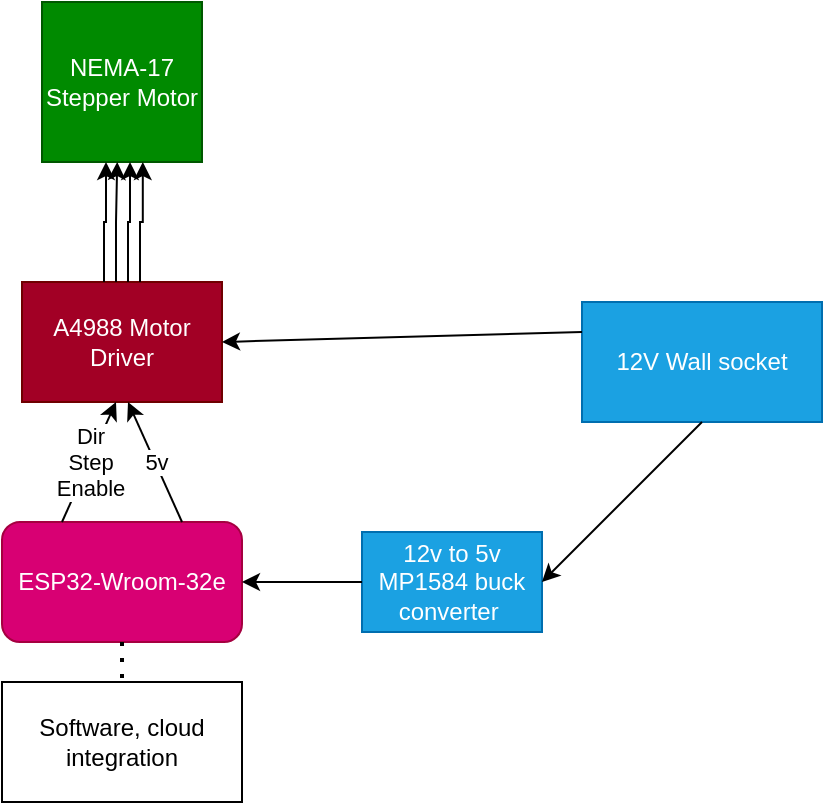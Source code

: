 <mxfile version="27.0.9">
  <diagram name="Page-1" id="5D2283ehkqkfbwSybast">
    <mxGraphModel dx="1188" dy="708" grid="1" gridSize="10" guides="1" tooltips="1" connect="1" arrows="1" fold="1" page="1" pageScale="1" pageWidth="850" pageHeight="1100" math="0" shadow="0">
      <root>
        <mxCell id="0" />
        <mxCell id="1" parent="0" />
        <mxCell id="4Jdkbdcl6v4ksWdkalp6-1" value="NEMA-17 Stepper Motor" style="whiteSpace=wrap;html=1;aspect=fixed;fillColor=#008a00;fontColor=#ffffff;strokeColor=#005700;points=[[0.4,1,0,0,0],[0.47,1,0,0,0],[0.55,1,0,0,0],[0.63,1,0,0,0]];" vertex="1" parent="1">
          <mxGeometry x="180" y="120" width="80" height="80" as="geometry" />
        </mxCell>
        <mxCell id="4Jdkbdcl6v4ksWdkalp6-2" value="A4988 Motor Driver" style="rounded=0;whiteSpace=wrap;html=1;fillColor=#a20025;fontColor=#ffffff;strokeColor=#6F0000;points=[[0.41,0,0,0,0],[0.47,0,0,0,0],[0.47,1,0,0,0],[0.53,0,0,0,0],[0.53,1,0,0,0],[0.59,0,0,0,0],[1,0.5,0,0,0]];" vertex="1" parent="1">
          <mxGeometry x="170" y="260" width="100" height="60" as="geometry" />
        </mxCell>
        <mxCell id="4Jdkbdcl6v4ksWdkalp6-9" style="edgeStyle=orthogonalEdgeStyle;rounded=0;orthogonalLoop=1;jettySize=auto;html=1;exitX=0.41;exitY=0;exitDx=0;exitDy=0;exitPerimeter=0;entryX=0.4;entryY=1;entryDx=0;entryDy=0;entryPerimeter=0;" edge="1" parent="1" source="4Jdkbdcl6v4ksWdkalp6-2" target="4Jdkbdcl6v4ksWdkalp6-1">
          <mxGeometry relative="1" as="geometry" />
        </mxCell>
        <mxCell id="4Jdkbdcl6v4ksWdkalp6-10" style="edgeStyle=orthogonalEdgeStyle;rounded=0;orthogonalLoop=1;jettySize=auto;html=1;exitX=0.47;exitY=0;exitDx=0;exitDy=0;exitPerimeter=0;entryX=0.47;entryY=1;entryDx=0;entryDy=0;entryPerimeter=0;" edge="1" parent="1" source="4Jdkbdcl6v4ksWdkalp6-2" target="4Jdkbdcl6v4ksWdkalp6-1">
          <mxGeometry relative="1" as="geometry" />
        </mxCell>
        <mxCell id="4Jdkbdcl6v4ksWdkalp6-11" style="edgeStyle=orthogonalEdgeStyle;rounded=0;orthogonalLoop=1;jettySize=auto;html=1;exitX=0.53;exitY=0;exitDx=0;exitDy=0;exitPerimeter=0;entryX=0.55;entryY=1;entryDx=0;entryDy=0;entryPerimeter=0;" edge="1" parent="1" source="4Jdkbdcl6v4ksWdkalp6-2" target="4Jdkbdcl6v4ksWdkalp6-1">
          <mxGeometry relative="1" as="geometry" />
        </mxCell>
        <mxCell id="4Jdkbdcl6v4ksWdkalp6-12" style="edgeStyle=orthogonalEdgeStyle;rounded=0;orthogonalLoop=1;jettySize=auto;html=1;exitX=0.59;exitY=0;exitDx=0;exitDy=0;exitPerimeter=0;entryX=0.63;entryY=1;entryDx=0;entryDy=0;entryPerimeter=0;" edge="1" parent="1" source="4Jdkbdcl6v4ksWdkalp6-2" target="4Jdkbdcl6v4ksWdkalp6-1">
          <mxGeometry relative="1" as="geometry" />
        </mxCell>
        <mxCell id="4Jdkbdcl6v4ksWdkalp6-13" value="ESP32-Wroom-32e" style="rounded=1;whiteSpace=wrap;html=1;fillColor=#d80073;fontColor=#ffffff;strokeColor=#A50040;" vertex="1" parent="1">
          <mxGeometry x="160" y="380" width="120" height="60" as="geometry" />
        </mxCell>
        <mxCell id="4Jdkbdcl6v4ksWdkalp6-20" value="" style="endArrow=classic;html=1;rounded=0;exitX=0.75;exitY=0;exitDx=0;exitDy=0;entryX=0.53;entryY=1;entryDx=0;entryDy=0;entryPerimeter=0;" edge="1" parent="1" source="4Jdkbdcl6v4ksWdkalp6-13" target="4Jdkbdcl6v4ksWdkalp6-2">
          <mxGeometry relative="1" as="geometry">
            <mxPoint x="310" y="380" as="sourcePoint" />
            <mxPoint x="313" y="320" as="targetPoint" />
          </mxGeometry>
        </mxCell>
        <mxCell id="4Jdkbdcl6v4ksWdkalp6-21" value="5v" style="edgeLabel;resizable=0;html=1;;align=center;verticalAlign=middle;" connectable="0" vertex="1" parent="4Jdkbdcl6v4ksWdkalp6-20">
          <mxGeometry relative="1" as="geometry" />
        </mxCell>
        <mxCell id="4Jdkbdcl6v4ksWdkalp6-25" value="" style="endArrow=classic;html=1;rounded=0;exitX=0.25;exitY=0;exitDx=0;exitDy=0;entryX=0.47;entryY=1;entryDx=0;entryDy=0;entryPerimeter=0;" edge="1" parent="1" source="4Jdkbdcl6v4ksWdkalp6-13" target="4Jdkbdcl6v4ksWdkalp6-2">
          <mxGeometry relative="1" as="geometry">
            <mxPoint x="190" y="400" as="sourcePoint" />
            <mxPoint x="350" y="400" as="targetPoint" />
          </mxGeometry>
        </mxCell>
        <mxCell id="4Jdkbdcl6v4ksWdkalp6-26" value="Dir&lt;div&gt;Step&lt;/div&gt;&lt;div&gt;Enable&lt;/div&gt;" style="edgeLabel;resizable=0;html=1;;align=center;verticalAlign=middle;" connectable="0" vertex="1" parent="4Jdkbdcl6v4ksWdkalp6-25">
          <mxGeometry relative="1" as="geometry" />
        </mxCell>
        <mxCell id="4Jdkbdcl6v4ksWdkalp6-30" value="" style="endArrow=none;dashed=1;html=1;dashPattern=1 3;strokeWidth=2;rounded=0;exitX=0.5;exitY=1;exitDx=0;exitDy=0;" edge="1" parent="1" source="4Jdkbdcl6v4ksWdkalp6-13">
          <mxGeometry width="50" height="50" relative="1" as="geometry">
            <mxPoint x="250" y="430" as="sourcePoint" />
            <mxPoint x="220" y="470" as="targetPoint" />
          </mxGeometry>
        </mxCell>
        <mxCell id="4Jdkbdcl6v4ksWdkalp6-31" value="Software, cloud integration" style="rounded=0;whiteSpace=wrap;html=1;" vertex="1" parent="1">
          <mxGeometry x="160" y="460" width="120" height="60" as="geometry" />
        </mxCell>
        <mxCell id="4Jdkbdcl6v4ksWdkalp6-32" value="12V Wall socket" style="rounded=0;whiteSpace=wrap;html=1;fillColor=#1ba1e2;fontColor=#ffffff;strokeColor=#006EAF;" vertex="1" parent="1">
          <mxGeometry x="450" y="270" width="120" height="60" as="geometry" />
        </mxCell>
        <mxCell id="4Jdkbdcl6v4ksWdkalp6-38" value="" style="endArrow=classic;html=1;rounded=0;entryX=1;entryY=0.5;entryDx=0;entryDy=0;entryPerimeter=0;exitX=0;exitY=0.25;exitDx=0;exitDy=0;" edge="1" parent="1" source="4Jdkbdcl6v4ksWdkalp6-32" target="4Jdkbdcl6v4ksWdkalp6-2">
          <mxGeometry width="50" height="50" relative="1" as="geometry">
            <mxPoint x="250" y="430" as="sourcePoint" />
            <mxPoint x="300" y="380" as="targetPoint" />
          </mxGeometry>
        </mxCell>
        <mxCell id="4Jdkbdcl6v4ksWdkalp6-39" value="12v to 5v&lt;div&gt;MP1584 buck converter&amp;nbsp;&lt;/div&gt;" style="rounded=0;whiteSpace=wrap;html=1;fillColor=#1ba1e2;fontColor=#ffffff;strokeColor=#006EAF;" vertex="1" parent="1">
          <mxGeometry x="340" y="385" width="90" height="50" as="geometry" />
        </mxCell>
        <mxCell id="4Jdkbdcl6v4ksWdkalp6-40" value="" style="endArrow=classic;html=1;rounded=0;entryX=1;entryY=0.5;entryDx=0;entryDy=0;exitX=0.5;exitY=1;exitDx=0;exitDy=0;" edge="1" parent="1" source="4Jdkbdcl6v4ksWdkalp6-32" target="4Jdkbdcl6v4ksWdkalp6-39">
          <mxGeometry width="50" height="50" relative="1" as="geometry">
            <mxPoint x="250" y="430" as="sourcePoint" />
            <mxPoint x="300" y="380" as="targetPoint" />
          </mxGeometry>
        </mxCell>
        <mxCell id="4Jdkbdcl6v4ksWdkalp6-41" value="" style="endArrow=classic;html=1;rounded=0;entryX=1;entryY=0.5;entryDx=0;entryDy=0;exitX=0;exitY=0.5;exitDx=0;exitDy=0;" edge="1" parent="1" source="4Jdkbdcl6v4ksWdkalp6-39" target="4Jdkbdcl6v4ksWdkalp6-13">
          <mxGeometry width="50" height="50" relative="1" as="geometry">
            <mxPoint x="250" y="430" as="sourcePoint" />
            <mxPoint x="300" y="380" as="targetPoint" />
          </mxGeometry>
        </mxCell>
      </root>
    </mxGraphModel>
  </diagram>
</mxfile>
